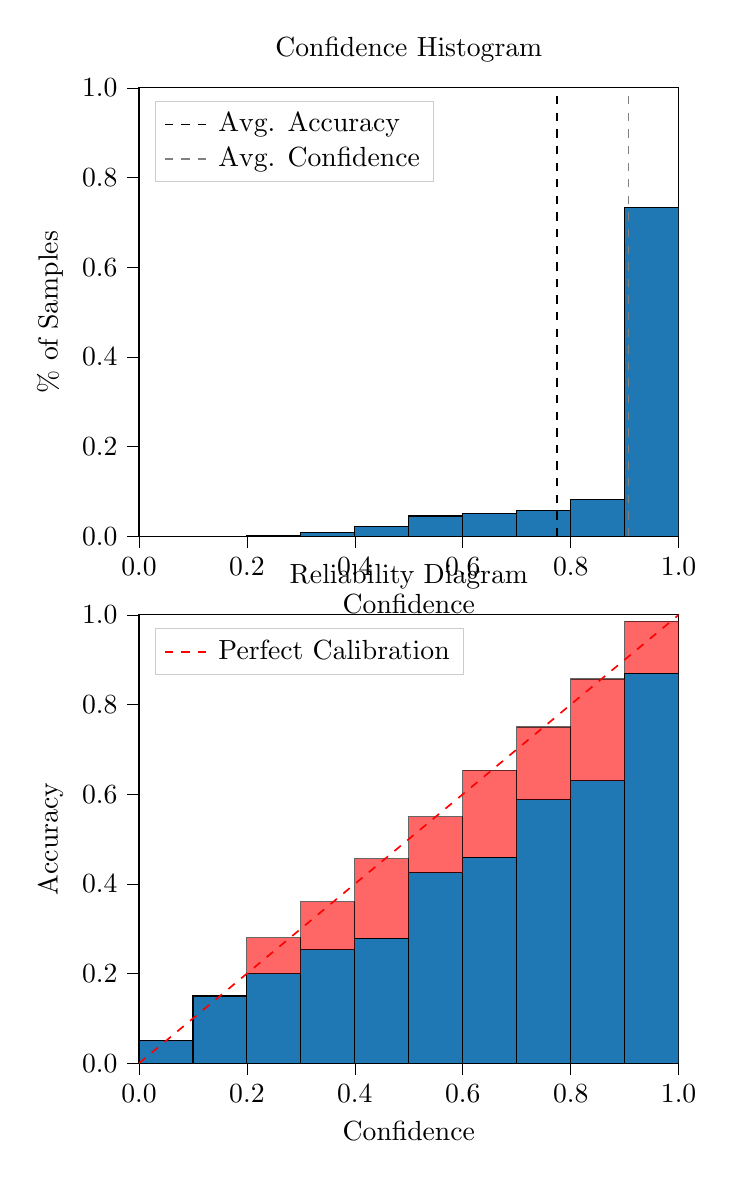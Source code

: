 % This file was created by tikzplotlib v0.9.8.
\begin{tikzpicture}

\definecolor{color0}{rgb}{0.122,0.467,0.706}

\begin{groupplot}[group style={group size=1 by 2}]
\nextgroupplot[
legend cell align={left},
legend style={
  fill opacity=0.8,
  draw opacity=1,
  text opacity=1,
  at={(0.03,0.97)},
  anchor=north west,
  draw=white!80!black
},
tick align=outside,
tick pos=left,
title={Confidence Histogram},
x grid style={white!69.02!black},
xlabel={Confidence},
xmin=0, xmax=1,
xtick style={color=black},
xtick={0,0.2,0.4,0.6,0.8,1},
xticklabels={0.0,0.2,0.4,0.6,0.8,1.0},
y grid style={white!69.02!black},
ylabel={\% of Samples},
ymin=0, ymax=1,
ytick style={color=black},
ytick={0,0.2,0.4,0.6,0.8,1},
yticklabels={0.0,0.2,0.4,0.6,0.8,1.0}
]
\draw[draw=black,fill=color0] (axis cs:-6.939e-18,0) rectangle (axis cs:0.1,0);
\draw[draw=black,fill=color0] (axis cs:0.1,0) rectangle (axis cs:0.2,0);
\draw[draw=black,fill=color0] (axis cs:0.2,0) rectangle (axis cs:0.3,0.002);
\draw[draw=black,fill=color0] (axis cs:0.3,0) rectangle (axis cs:0.4,0.009);
\draw[draw=black,fill=color0] (axis cs:0.4,0) rectangle (axis cs:0.5,0.022);
\draw[draw=black,fill=color0] (axis cs:0.5,0) rectangle (axis cs:0.6,0.045);
\draw[draw=black,fill=color0] (axis cs:0.6,0) rectangle (axis cs:0.7,0.05);
\draw[draw=black,fill=color0] (axis cs:0.7,0) rectangle (axis cs:0.8,0.058);
\draw[draw=black,fill=color0] (axis cs:0.8,0) rectangle (axis cs:0.9,0.081);
\draw[draw=black,fill=color0] (axis cs:0.9,0) rectangle (axis cs:1,0.734);
\addplot [semithick, black, dashed]
table {%
0.774 0
0.774 1
};
\addlegendentry{Avg. Accuracy}
\addplot [semithick, white!50.196!black, dashed]
table {%
0.907 0
0.907 1
};
\addlegendentry{Avg. Confidence}

\nextgroupplot[
legend cell align={left},
legend style={
  fill opacity=0.8,
  draw opacity=1,
  text opacity=1,
  at={(0.03,0.97)},
  anchor=north west,
  draw=white!80!black
},
tick align=outside,
tick pos=left,
title={Reliability Diagram},
x grid style={white!69.02!black},
xlabel={Confidence},
xmin=0, xmax=1,
xtick style={color=black},
xtick={0,0.2,0.4,0.6,0.8,1},
xticklabels={0.0,0.2,0.4,0.6,0.8,1.0},
y grid style={white!69.02!black},
ylabel={Accuracy},
ymin=0, ymax=1,
ytick style={color=black},
ytick={0,0.2,0.4,0.6,0.8,1},
yticklabels={0.0,0.2,0.4,0.6,0.8,1.0}
]
\draw[draw=black,fill=color0] (axis cs:-6.939e-18,0) rectangle (axis cs:0.1,0.05);
\draw[draw=black,fill=color0] (axis cs:0.1,0) rectangle (axis cs:0.2,0.15);
\draw[draw=black,fill=color0] (axis cs:0.2,0) rectangle (axis cs:0.3,0.2);
\draw[draw=black,fill=color0] (axis cs:0.3,0) rectangle (axis cs:0.4,0.253);
\draw[draw=black,fill=color0] (axis cs:0.4,0) rectangle (axis cs:0.5,0.279);
\draw[draw=black,fill=color0] (axis cs:0.5,0) rectangle (axis cs:0.6,0.425);
\draw[draw=black,fill=color0] (axis cs:0.6,0) rectangle (axis cs:0.7,0.459);
\draw[draw=black,fill=color0] (axis cs:0.7,0) rectangle (axis cs:0.8,0.588);
\draw[draw=black,fill=color0] (axis cs:0.8,0) rectangle (axis cs:0.9,0.63);
\draw[draw=black,fill=color0] (axis cs:0.9,0) rectangle (axis cs:1,0.87);
\draw[draw=black,fill=red,opacity=0.6] (axis cs:-6.939e-18,0.05) rectangle (axis cs:0.1,0.05);
\draw[draw=black,fill=red,opacity=0.6] (axis cs:0.1,0.15) rectangle (axis cs:0.2,0.15);
\draw[draw=black,fill=red,opacity=0.6] (axis cs:0.2,0.2) rectangle (axis cs:0.3,0.28);
\draw[draw=black,fill=red,opacity=0.6] (axis cs:0.3,0.253) rectangle (axis cs:0.4,0.36);
\draw[draw=black,fill=red,opacity=0.6] (axis cs:0.4,0.279) rectangle (axis cs:0.5,0.456);
\draw[draw=black,fill=red,opacity=0.6] (axis cs:0.5,0.425) rectangle (axis cs:0.6,0.55);
\draw[draw=black,fill=red,opacity=0.6] (axis cs:0.6,0.459) rectangle (axis cs:0.7,0.653);
\draw[draw=black,fill=red,opacity=0.6] (axis cs:0.7,0.588) rectangle (axis cs:0.8,0.75);
\draw[draw=black,fill=red,opacity=0.6] (axis cs:0.8,0.63) rectangle (axis cs:0.9,0.857);
\draw[draw=black,fill=red,opacity=0.6] (axis cs:0.9,0.87) rectangle (axis cs:1,0.986);
\addplot [semithick, red, dashed]
table {%
0 0
1 1
};
\addlegendentry{Perfect Calibration}
\end{groupplot}

\end{tikzpicture}
